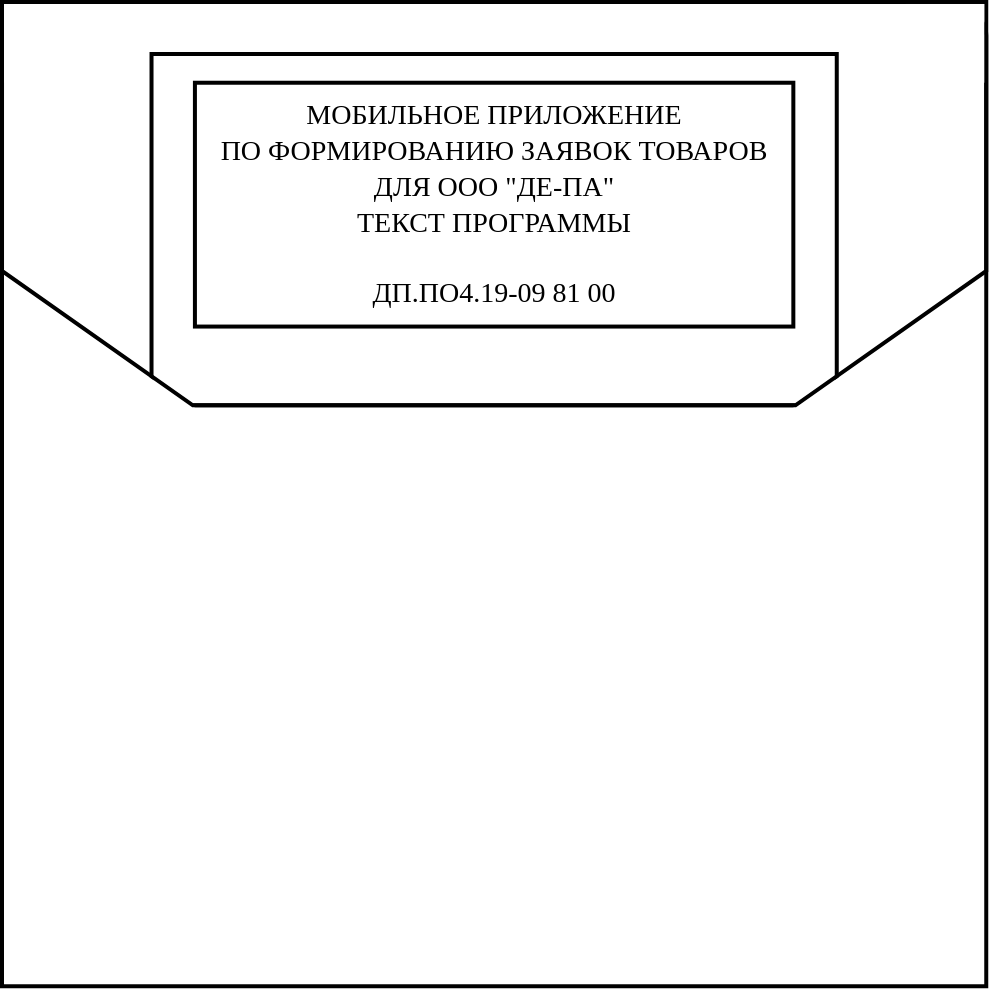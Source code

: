<mxfile version="21.2.8" type="device">
  <diagram name="Page-1" id="TilhMYZYxlD-UKhyFr3f">
    <mxGraphModel dx="1493" dy="872" grid="1" gridSize="3.937" guides="1" tooltips="1" connect="1" arrows="1" fold="1" page="1" pageScale="1" pageWidth="1169" pageHeight="1654" math="0" shadow="0">
      <root>
        <mxCell id="0" />
        <mxCell id="1" parent="0" />
        <mxCell id="eVw-jYeP_k1zn37z6wkt-1" value="" style="rounded=0;whiteSpace=wrap;html=1;strokeWidth=2;" vertex="1" parent="1">
          <mxGeometry x="80" y="70" width="492.125" height="492.125" as="geometry" />
        </mxCell>
        <mxCell id="eVw-jYeP_k1zn37z6wkt-16" value="Xx" style="rounded=0;whiteSpace=wrap;html=1;absoluteArcSize=1;arcSize=14;strokeWidth=2;" vertex="1" parent="1">
          <mxGeometry x="154.76" y="96" width="342.62" height="175.65" as="geometry" />
        </mxCell>
        <mxCell id="eVw-jYeP_k1zn37z6wkt-13" value="" style="rounded=0;whiteSpace=wrap;html=1;strokeWidth=2;fontSize=10;fontFamily=Times New Roman;" vertex="1" parent="1">
          <mxGeometry x="176.46" y="110.37" width="299.21" height="121.91" as="geometry" />
        </mxCell>
        <mxCell id="eVw-jYeP_k1zn37z6wkt-22" value="" style="strokeWidth=2;html=1;shape=mxgraph.flowchart.decision;whiteSpace=wrap;strokeColor=none;" vertex="1" parent="1">
          <mxGeometry x="81.68" y="249.03" width="118.11" height="78.74" as="geometry" />
        </mxCell>
        <mxCell id="eVw-jYeP_k1zn37z6wkt-23" value="" style="strokeWidth=2;html=1;shape=mxgraph.flowchart.decision;whiteSpace=wrap;strokeColor=none;" vertex="1" parent="1">
          <mxGeometry x="447.817" y="251.967" width="118.11" height="78.74" as="geometry" />
        </mxCell>
        <mxCell id="eVw-jYeP_k1zn37z6wkt-12" value="&lt;font style=&quot;font-size: 14px;&quot; face=&quot;Times New Roman&quot;&gt;МОБИЛЬНОЕ ПРИЛОЖЕНИЕ&lt;br style=&quot;font-size: 14px;&quot;&gt;ПО ФОРМИРОВАНИЮ ЗАЯВОК ТОВАРОВ&lt;br style=&quot;font-size: 14px;&quot;&gt;ДЛЯ ООО &quot;ДЕ-ПА&quot;&lt;br style=&quot;font-size: 14px;&quot;&gt;ТЕКСТ ПРОГРАММЫ&lt;br&gt;&lt;br style=&quot;font-size: 14px;&quot;&gt;ДП.ПО4.19-09 81 00&lt;/font&gt;" style="strokeWidth=2;html=1;shape=mxgraph.flowchart.loop_limit;whiteSpace=wrap;flipH=1;flipV=1;shadow=0;strokeColor=default;fillColor=none;fontSize=14;" vertex="1" parent="1">
          <mxGeometry x="80.01" y="70.0" width="492.13" height="201.65" as="geometry" />
        </mxCell>
        <mxCell id="eVw-jYeP_k1zn37z6wkt-24" value="" style="rounded=0;whiteSpace=wrap;html=1;absoluteArcSize=1;arcSize=14;strokeWidth=2;fillColor=default;strokeColor=none;" vertex="1" parent="1">
          <mxGeometry x="81" y="71" width="39.31" height="39.37" as="geometry" />
        </mxCell>
        <mxCell id="eVw-jYeP_k1zn37z6wkt-25" value="" style="rounded=0;whiteSpace=wrap;html=1;absoluteArcSize=1;arcSize=14;strokeWidth=2;fillColor=default;strokeColor=none;" vertex="1" parent="1">
          <mxGeometry x="531.817" y="70.997" width="39.31" height="39.37" as="geometry" />
        </mxCell>
      </root>
    </mxGraphModel>
  </diagram>
</mxfile>
